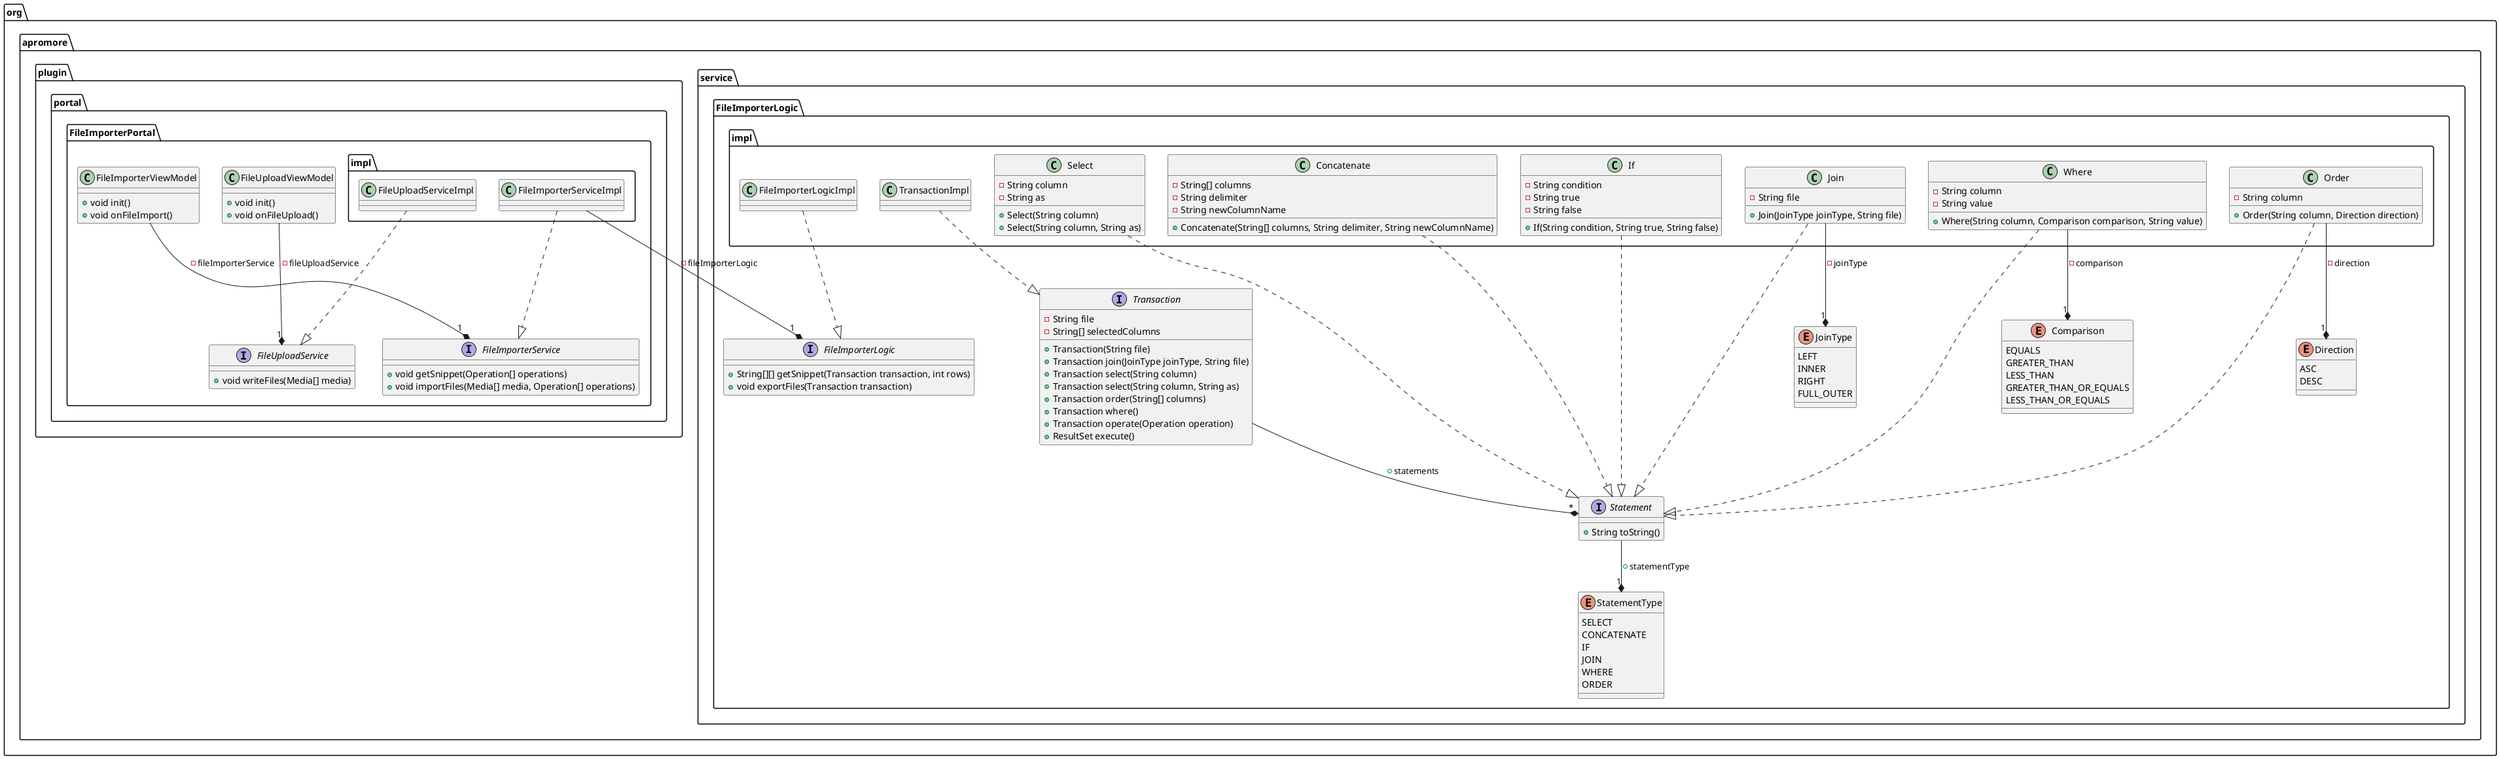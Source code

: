 @startuml classes

namespace org {
    namespace apromore {
        namespace service {
            namespace FileImporterLogic {
                namespace impl {
                    class FileImporterLogicImpl
                    class TransactionImpl

                    class Select {
                        - String column
                        - String as
                        + Select(String column)
                        + Select(String column, String as)
                    }

                    class Concatenate {
                        - String[] columns
                        - String delimiter
                        - String newColumnName
                        + Concatenate(String[] columns, String delimiter, String newColumnName)
                    }

                    class If {
                        - String condition
                        - String true
                        - String false
                        + If(String condition, String true, String false)
                    }

                    class Join {
                        - String file
                        + Join(JoinType joinType, String file)
                    }

                    class Where {
                        - String column
                        - String value
                        + Where(String column, Comparison comparison, String value)
                    }

                    class Order {
                        - String column
                        + Order(String column, Direction direction)
                    }

                    FileImporterLogicImpl ..|> org.apromore.service.FileImporterLogic.FileImporterLogic
                    TransactionImpl ..|> org.apromore.service.FileImporterLogic.Transaction

                    Select ..|> org.apromore.service.FileImporterLogic.Statement
                    Concatenate ..|> org.apromore.service.FileImporterLogic.Statement
                    If ..|> org.apromore.service.FileImporterLogic.Statement
                    Join ..|> org.apromore.service.FileImporterLogic.Statement
                    Join --* "1" org.apromore.service.FileImporterLogic.JoinType : - joinType
                    Where ..|> org.apromore.service.FileImporterLogic.Statement
                    Where --* "1" org.apromore.service.FileImporterLogic.Comparison : - comparison
                    Order ..|> org.apromore.service.FileImporterLogic.Statement
                    Order --* "1" org.apromore.service.FileImporterLogic.Direction : - direction
                }

                enum StatementType {
                    SELECT
                    CONCATENATE
                    IF
                    JOIN
                    WHERE
                    ORDER
                }

                interface Statement {
                    + String toString()
                }

                enum JoinType {
                    LEFT
                    INNER
                    RIGHT
                    FULL_OUTER
                }

                enum Comparison {
                    EQUALS
                    GREATER_THAN
                    LESS_THAN
                    GREATER_THAN_OR_EQUALS
                    LESS_THAN_OR_EQUALS
                }

                enum Direction {
                    ASC
                    DESC
                }

                interface Transaction {
                    - String file
                    - String[] selectedColumns
                    + Transaction(String file)
                    + Transaction join(JoinType joinType, String file)
                    + Transaction select(String column)
                    + Transaction select(String column, String as)
                    + Transaction order(String[] columns)
                    + Transaction where()
                    + Transaction operate(Operation operation)
                    + ResultSet execute()
                }

                interface FileImporterLogic {
                    + String[][] getSnippet(Transaction transaction, int rows)
                    + void exportFiles(Transaction transaction)
                }

                Statement --* "1" StatementType : + statementType
                Transaction --* "*" "Statement" : + statements
            }
        }

        namespace plugin {
            namespace portal {
                namespace FileImporterPortal {
                    namespace impl {
                        class FileUploadServiceImpl
                        class FileImporterServiceImpl

                        FileUploadServiceImpl ..|> org.apromore.plugin.portal.FileImporterPortal.FileUploadService
                        FileImporterServiceImpl ..|> org.apromore.plugin.portal.FileImporterPortal.FileImporterService
                        FileImporterServiceImpl --* "1" org.apromore.service.FileImporterLogic.FileImporterLogic : - fileImporterLogic
                    }

                    class FileUploadViewModel {
                        + void init()
                        + void onFileUpload()
                    }

                    interface FileUploadService {
                        + void writeFiles(Media[] media)
                    }

                    class FileImporterViewModel {
                        + void init()
                        + void onFileImport()
                    }

                    interface FileImporterService {
                        + void getSnippet(Operation[] operations)
                        + void importFiles(Media[] media, Operation[] operations)
                    }

                    FileUploadViewModel --* "1" FileUploadService : - fileUploadService
                    FileImporterViewModel --* "1" FileImporterService : - fileImporterService
                }
            }
        }
    }
}

@enduml
